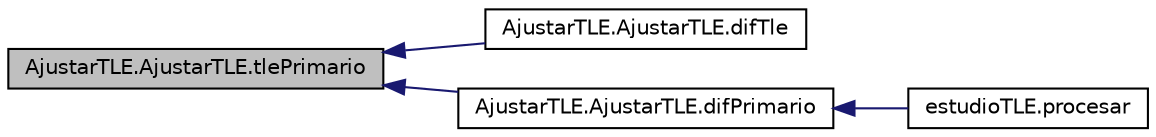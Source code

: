 digraph G
{
  edge [fontname="Helvetica",fontsize="10",labelfontname="Helvetica",labelfontsize="10"];
  node [fontname="Helvetica",fontsize="10",shape=record];
  rankdir="LR";
  Node1 [label="AjustarTLE.AjustarTLE.tlePrimario",height=0.2,width=0.4,color="black", fillcolor="grey75", style="filled" fontcolor="black"];
  Node1 -> Node2 [dir="back",color="midnightblue",fontsize="10",style="solid",fontname="Helvetica"];
  Node2 [label="AjustarTLE.AjustarTLE.difTle",height=0.2,width=0.4,color="black", fillcolor="white", style="filled",URL="$namespace_ajustar_t_l_e_1_1_ajustar_t_l_e.html#a4bebc343b4cce0cb101bd99f5c872b6b"];
  Node1 -> Node3 [dir="back",color="midnightblue",fontsize="10",style="solid",fontname="Helvetica"];
  Node3 [label="AjustarTLE.AjustarTLE.difPrimario",height=0.2,width=0.4,color="black", fillcolor="white", style="filled",URL="$namespace_ajustar_t_l_e_1_1_ajustar_t_l_e.html#a55606547afe873c79e7365c980522508"];
  Node3 -> Node4 [dir="back",color="midnightblue",fontsize="10",style="solid",fontname="Helvetica"];
  Node4 [label="estudioTLE.procesar",height=0.2,width=0.4,color="black", fillcolor="white", style="filled",URL="$namespaceestudio_t_l_e.html#a05f5fb07809e9aed4c1d036c20f31d2d"];
}
